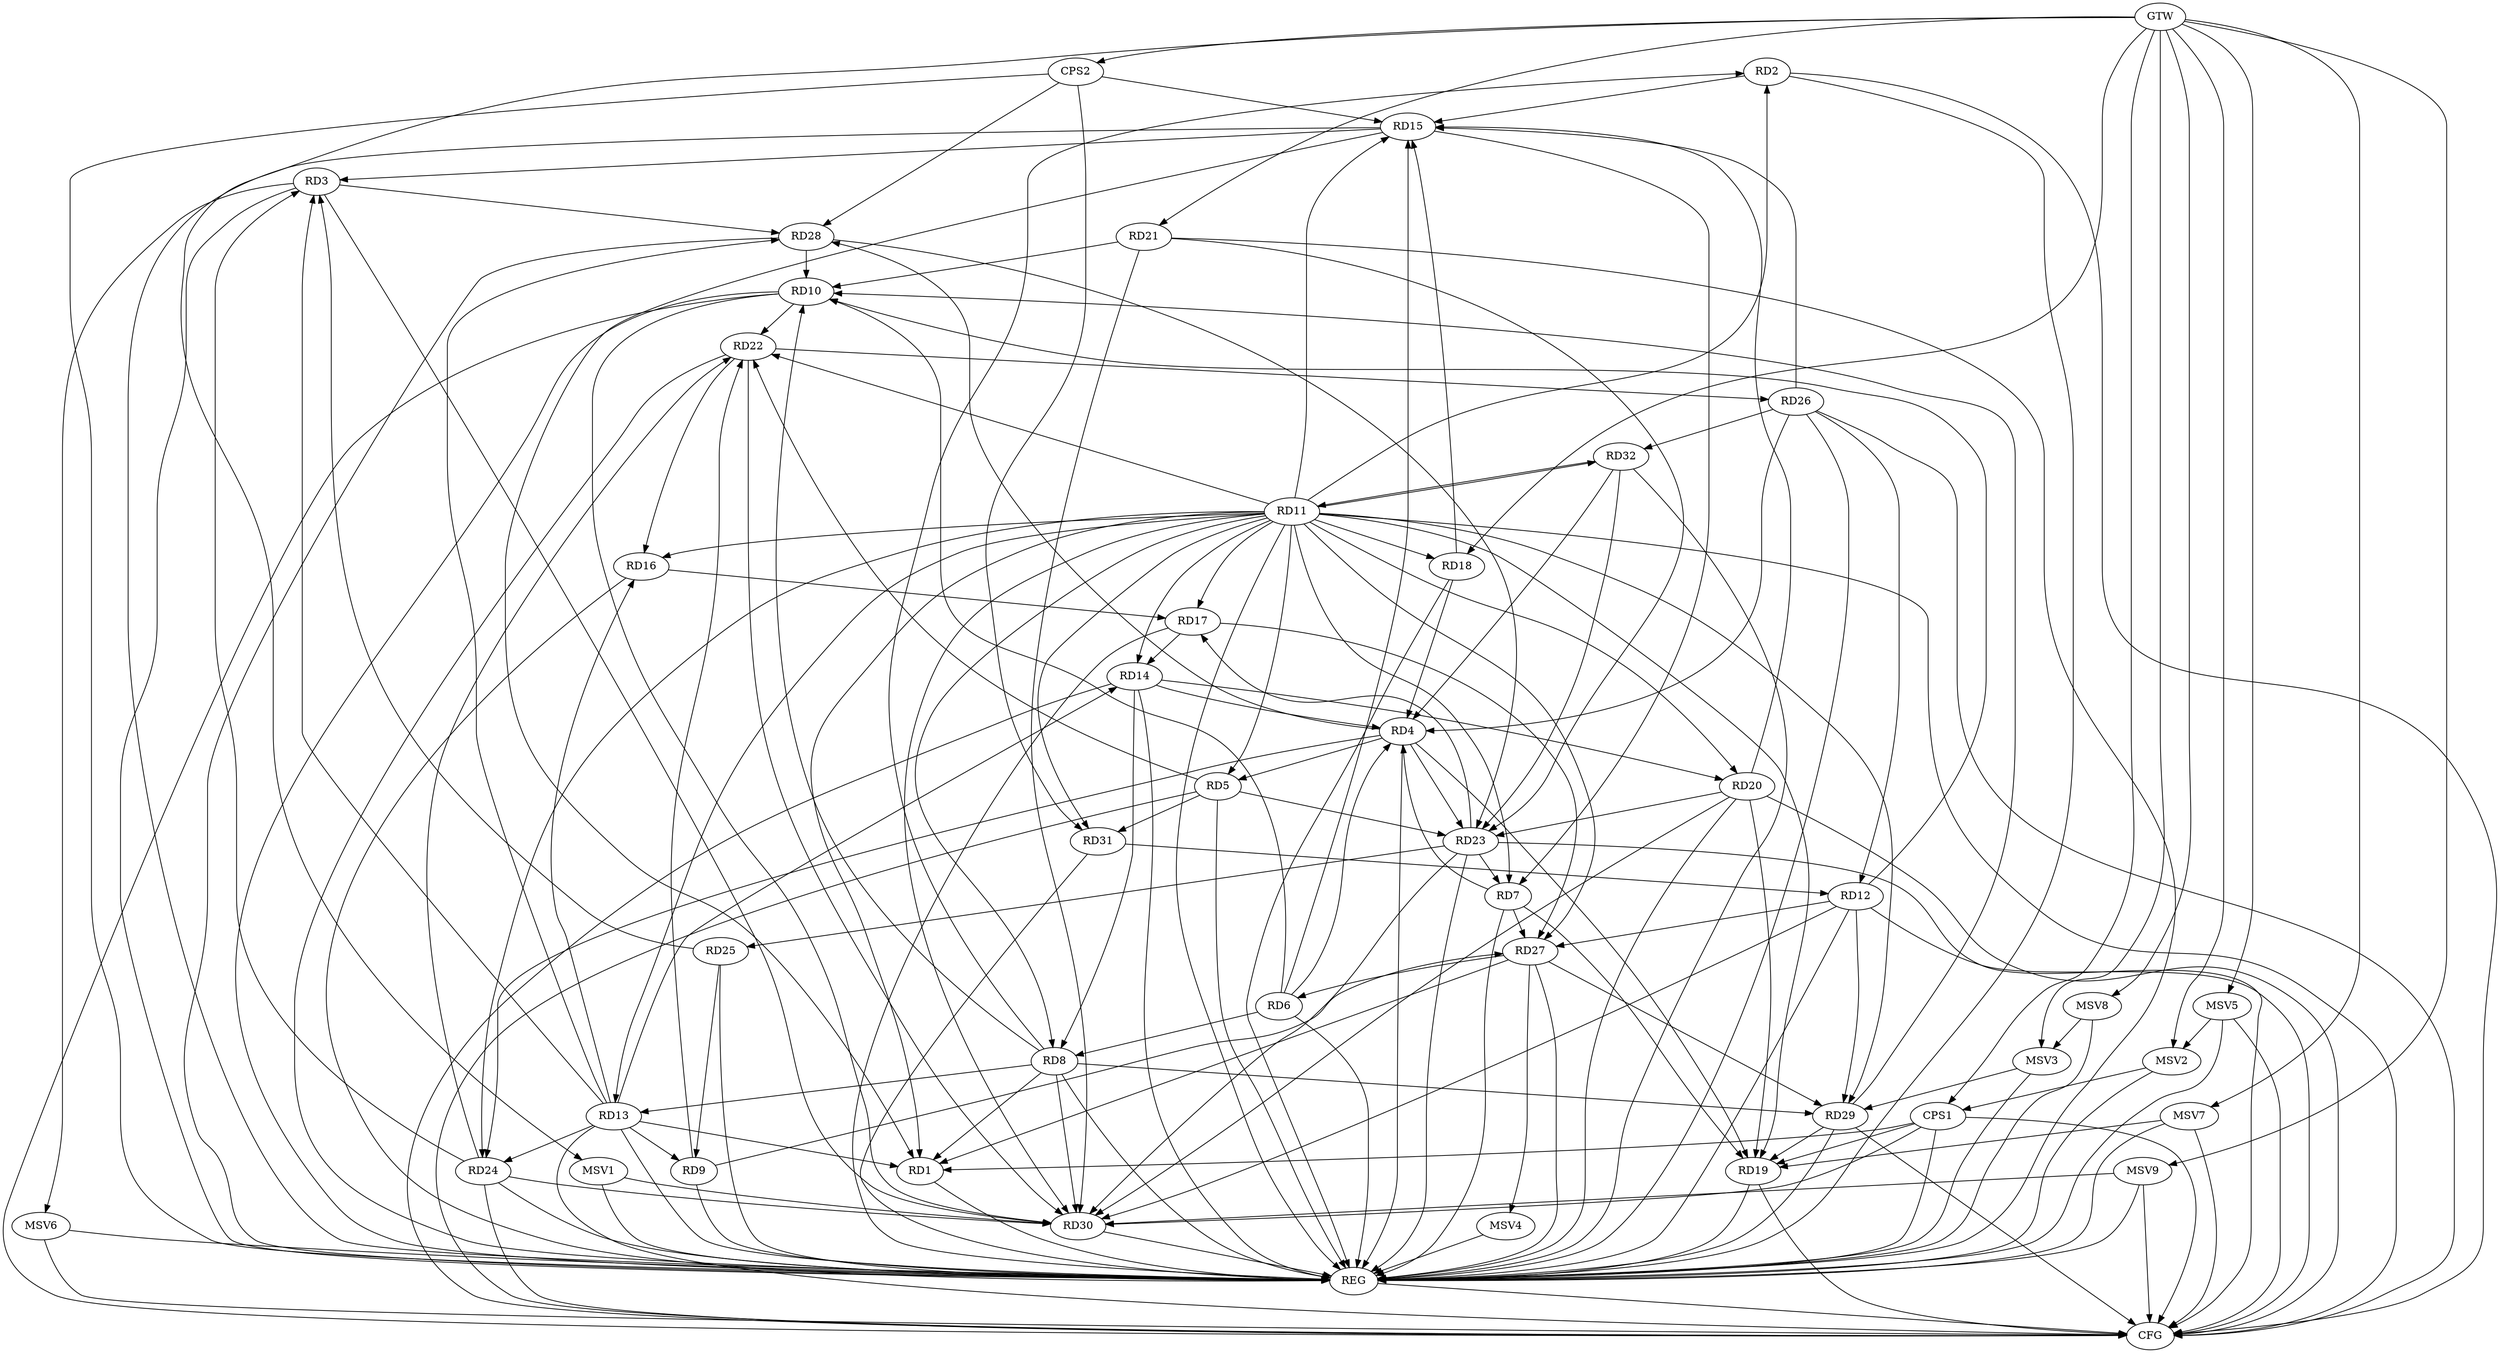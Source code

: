 strict digraph G {
  RD1 [ label="RD1" ];
  RD2 [ label="RD2" ];
  RD3 [ label="RD3" ];
  RD4 [ label="RD4" ];
  RD5 [ label="RD5" ];
  RD6 [ label="RD6" ];
  RD7 [ label="RD7" ];
  RD8 [ label="RD8" ];
  RD9 [ label="RD9" ];
  RD10 [ label="RD10" ];
  RD11 [ label="RD11" ];
  RD12 [ label="RD12" ];
  RD13 [ label="RD13" ];
  RD14 [ label="RD14" ];
  RD15 [ label="RD15" ];
  RD16 [ label="RD16" ];
  RD17 [ label="RD17" ];
  RD18 [ label="RD18" ];
  RD19 [ label="RD19" ];
  RD20 [ label="RD20" ];
  RD21 [ label="RD21" ];
  RD22 [ label="RD22" ];
  RD23 [ label="RD23" ];
  RD24 [ label="RD24" ];
  RD25 [ label="RD25" ];
  RD26 [ label="RD26" ];
  RD27 [ label="RD27" ];
  RD28 [ label="RD28" ];
  RD29 [ label="RD29" ];
  RD30 [ label="RD30" ];
  RD31 [ label="RD31" ];
  RD32 [ label="RD32" ];
  CPS1 [ label="CPS1" ];
  CPS2 [ label="CPS2" ];
  GTW [ label="GTW" ];
  REG [ label="REG" ];
  CFG [ label="CFG" ];
  MSV1 [ label="MSV1" ];
  MSV2 [ label="MSV2" ];
  MSV3 [ label="MSV3" ];
  MSV4 [ label="MSV4" ];
  MSV5 [ label="MSV5" ];
  MSV6 [ label="MSV6" ];
  MSV7 [ label="MSV7" ];
  MSV8 [ label="MSV8" ];
  MSV9 [ label="MSV9" ];
  RD8 -> RD1;
  RD11 -> RD1;
  RD13 -> RD1;
  RD15 -> RD1;
  RD27 -> RD1;
  RD8 -> RD2;
  RD11 -> RD2;
  RD2 -> RD15;
  RD13 -> RD3;
  RD15 -> RD3;
  RD24 -> RD3;
  RD25 -> RD3;
  RD3 -> RD28;
  RD3 -> RD30;
  RD4 -> RD5;
  RD6 -> RD4;
  RD7 -> RD4;
  RD14 -> RD4;
  RD18 -> RD4;
  RD4 -> RD19;
  RD4 -> RD23;
  RD4 -> RD24;
  RD26 -> RD4;
  RD4 -> RD28;
  RD32 -> RD4;
  RD5 -> RD22;
  RD5 -> RD23;
  RD5 -> RD31;
  RD6 -> RD8;
  RD6 -> RD10;
  RD6 -> RD15;
  RD27 -> RD6;
  RD15 -> RD7;
  RD7 -> RD19;
  RD23 -> RD7;
  RD7 -> RD27;
  RD8 -> RD10;
  RD11 -> RD8;
  RD8 -> RD13;
  RD14 -> RD8;
  RD8 -> RD29;
  RD8 -> RD30;
  RD13 -> RD9;
  RD9 -> RD22;
  RD25 -> RD9;
  RD9 -> RD27;
  RD12 -> RD10;
  RD21 -> RD10;
  RD10 -> RD22;
  RD28 -> RD10;
  RD29 -> RD10;
  RD10 -> RD30;
  RD11 -> RD17;
  RD11 -> RD24;
  RD11 -> RD29;
  RD11 -> RD30;
  RD32 -> RD11;
  RD26 -> RD12;
  RD12 -> RD27;
  RD12 -> RD29;
  RD12 -> RD30;
  RD31 -> RD12;
  RD13 -> RD14;
  RD13 -> RD16;
  RD13 -> RD24;
  RD13 -> RD28;
  RD17 -> RD14;
  RD14 -> RD20;
  RD18 -> RD15;
  RD20 -> RD15;
  RD26 -> RD15;
  RD16 -> RD17;
  RD22 -> RD16;
  RD23 -> RD17;
  RD17 -> RD27;
  RD20 -> RD19;
  RD29 -> RD19;
  RD20 -> RD23;
  RD20 -> RD30;
  RD21 -> RD23;
  RD21 -> RD30;
  RD24 -> RD22;
  RD22 -> RD26;
  RD22 -> RD30;
  RD23 -> RD25;
  RD28 -> RD23;
  RD23 -> RD30;
  RD32 -> RD23;
  RD24 -> RD30;
  RD26 -> RD32;
  RD27 -> RD29;
  CPS1 -> RD1;
  CPS1 -> RD19;
  CPS1 -> RD30;
  CPS2 -> RD15;
  CPS2 -> RD28;
  CPS2 -> RD31;
  GTW -> RD18;
  GTW -> RD21;
  GTW -> CPS1;
  GTW -> CPS2;
  RD1 -> REG;
  RD2 -> REG;
  RD3 -> REG;
  RD4 -> REG;
  RD5 -> REG;
  RD6 -> REG;
  RD7 -> REG;
  RD8 -> REG;
  RD9 -> REG;
  RD10 -> REG;
  RD11 -> REG;
  RD12 -> REG;
  RD13 -> REG;
  RD14 -> REG;
  RD15 -> REG;
  RD16 -> REG;
  RD17 -> REG;
  RD18 -> REG;
  RD19 -> REG;
  RD20 -> REG;
  RD21 -> REG;
  RD22 -> REG;
  RD23 -> REG;
  RD24 -> REG;
  RD25 -> REG;
  RD26 -> REG;
  RD27 -> REG;
  RD28 -> REG;
  RD29 -> REG;
  RD30 -> REG;
  RD31 -> REG;
  RD32 -> REG;
  CPS1 -> REG;
  CPS2 -> REG;
  RD26 -> CFG;
  RD10 -> CFG;
  RD24 -> CFG;
  RD5 -> CFG;
  RD19 -> CFG;
  RD13 -> CFG;
  RD2 -> CFG;
  CPS1 -> CFG;
  RD12 -> CFG;
  RD14 -> CFG;
  RD23 -> CFG;
  RD20 -> CFG;
  RD29 -> CFG;
  REG -> CFG;
  RD11 -> CFG;
  RD11 -> RD22;
  RD11 -> RD16;
  RD11 -> RD7;
  RD11 -> RD14;
  RD11 -> RD13;
  RD11 -> RD15;
  RD11 -> RD19;
  RD11 -> RD31;
  RD11 -> RD18;
  RD11 -> RD27;
  RD11 -> RD20;
  RD11 -> RD32;
  RD11 -> RD5;
  MSV1 -> RD30;
  GTW -> MSV1;
  MSV1 -> REG;
  MSV2 -> CPS1;
  GTW -> MSV2;
  MSV2 -> REG;
  MSV3 -> RD29;
  GTW -> MSV3;
  MSV3 -> REG;
  RD27 -> MSV4;
  MSV4 -> REG;
  MSV5 -> MSV2;
  GTW -> MSV5;
  MSV5 -> REG;
  MSV5 -> CFG;
  RD3 -> MSV6;
  MSV6 -> REG;
  MSV6 -> CFG;
  MSV7 -> RD19;
  GTW -> MSV7;
  MSV7 -> REG;
  MSV7 -> CFG;
  MSV8 -> MSV3;
  GTW -> MSV8;
  MSV8 -> REG;
  MSV9 -> RD30;
  GTW -> MSV9;
  MSV9 -> REG;
  MSV9 -> CFG;
}
